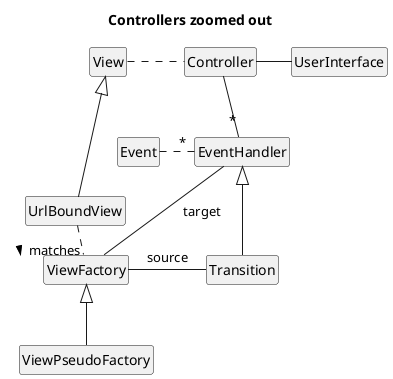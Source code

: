 @startuml

title Controllers zoomed out

hide members
hide circle

UrlBoundView -up-|> View
UrlBoundView .right. ViewFactory : matches >
View .right. Controller
UserInterface -left- Controller
ViewPseudoFactory -up-|> ViewFactory
Controller -- "*" EventHandler
Event .right. "*" EventHandler
Transition -up-|> EventHandler
Transition -left- ViewFactory : source
EventHandler -- ViewFactory : target


@enduml